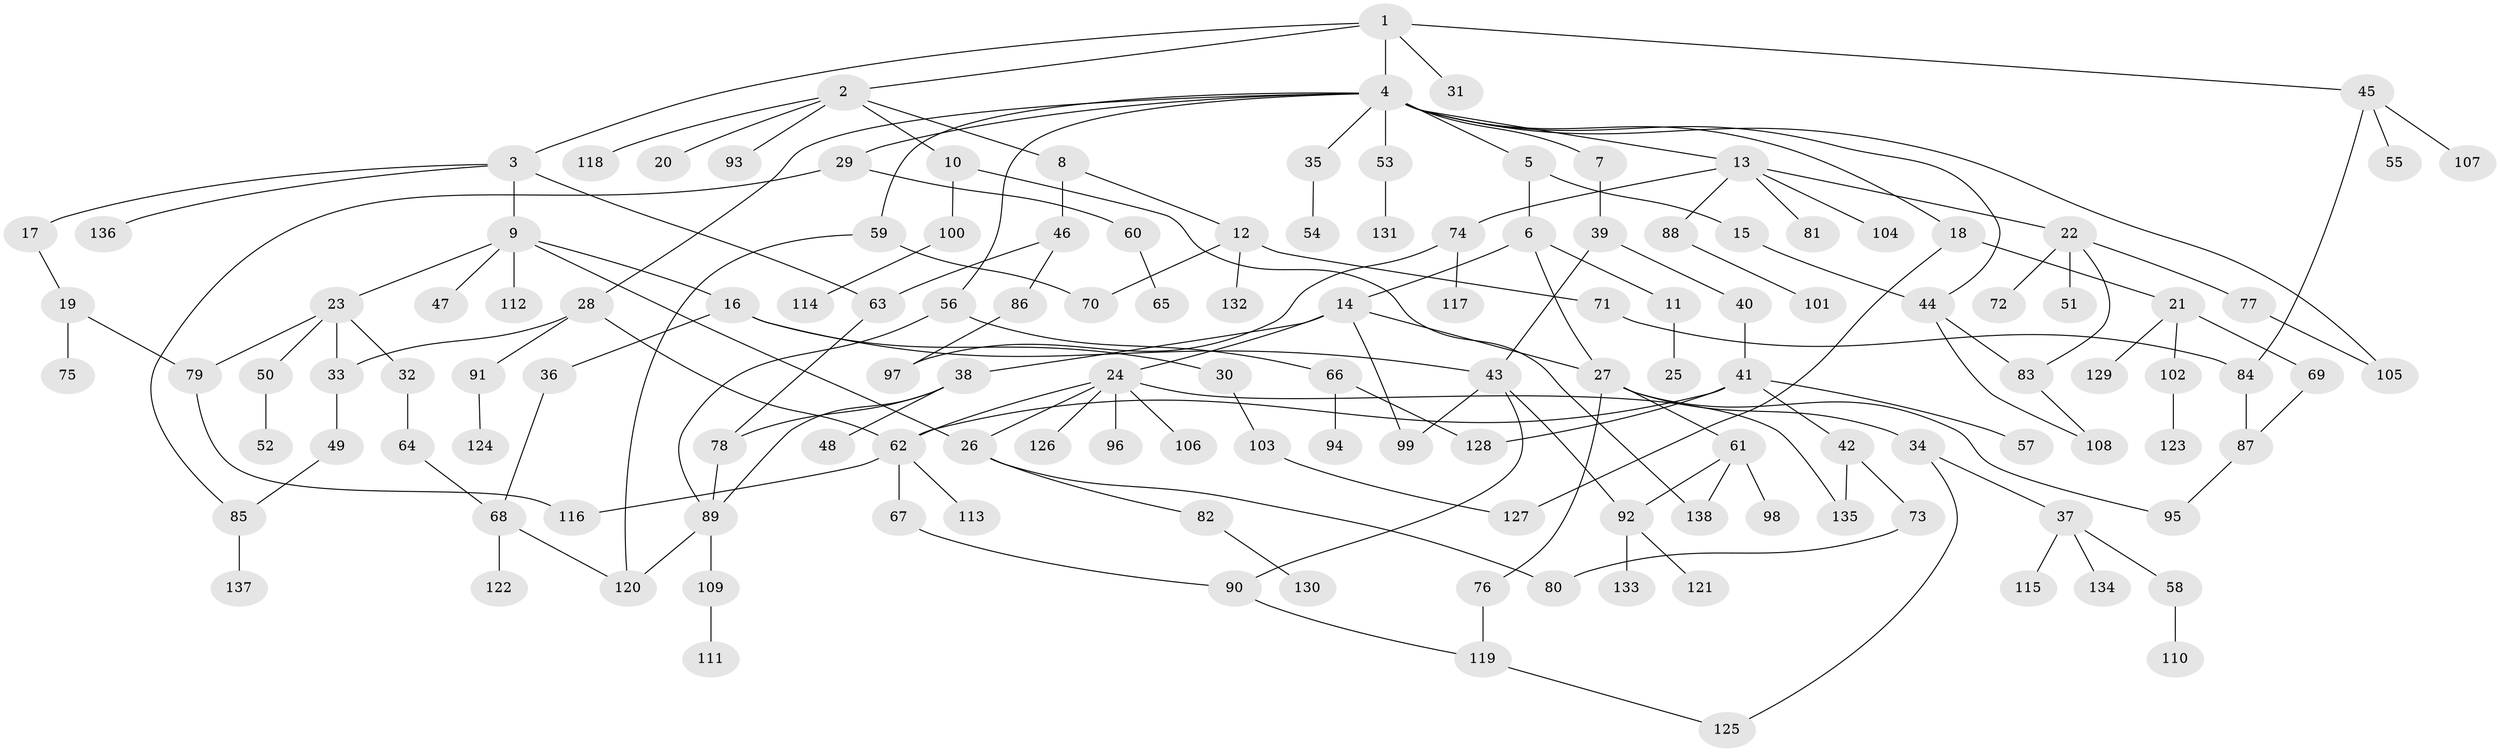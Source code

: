 // coarse degree distribution, {4: 0.10638297872340426, 5: 0.031914893617021274, 13: 0.010638297872340425, 3: 0.1702127659574468, 2: 0.22340425531914893, 8: 0.02127659574468085, 9: 0.010638297872340425, 7: 0.010638297872340425, 6: 0.031914893617021274, 11: 0.010638297872340425, 1: 0.3723404255319149}
// Generated by graph-tools (version 1.1) at 2025/23/03/03/25 07:23:34]
// undirected, 138 vertices, 172 edges
graph export_dot {
graph [start="1"]
  node [color=gray90,style=filled];
  1;
  2;
  3;
  4;
  5;
  6;
  7;
  8;
  9;
  10;
  11;
  12;
  13;
  14;
  15;
  16;
  17;
  18;
  19;
  20;
  21;
  22;
  23;
  24;
  25;
  26;
  27;
  28;
  29;
  30;
  31;
  32;
  33;
  34;
  35;
  36;
  37;
  38;
  39;
  40;
  41;
  42;
  43;
  44;
  45;
  46;
  47;
  48;
  49;
  50;
  51;
  52;
  53;
  54;
  55;
  56;
  57;
  58;
  59;
  60;
  61;
  62;
  63;
  64;
  65;
  66;
  67;
  68;
  69;
  70;
  71;
  72;
  73;
  74;
  75;
  76;
  77;
  78;
  79;
  80;
  81;
  82;
  83;
  84;
  85;
  86;
  87;
  88;
  89;
  90;
  91;
  92;
  93;
  94;
  95;
  96;
  97;
  98;
  99;
  100;
  101;
  102;
  103;
  104;
  105;
  106;
  107;
  108;
  109;
  110;
  111;
  112;
  113;
  114;
  115;
  116;
  117;
  118;
  119;
  120;
  121;
  122;
  123;
  124;
  125;
  126;
  127;
  128;
  129;
  130;
  131;
  132;
  133;
  134;
  135;
  136;
  137;
  138;
  1 -- 2;
  1 -- 3;
  1 -- 4;
  1 -- 31;
  1 -- 45;
  2 -- 8;
  2 -- 10;
  2 -- 20;
  2 -- 93;
  2 -- 118;
  3 -- 9;
  3 -- 17;
  3 -- 136;
  3 -- 63;
  4 -- 5;
  4 -- 7;
  4 -- 13;
  4 -- 18;
  4 -- 28;
  4 -- 29;
  4 -- 35;
  4 -- 53;
  4 -- 56;
  4 -- 59;
  4 -- 105;
  4 -- 44;
  5 -- 6;
  5 -- 15;
  6 -- 11;
  6 -- 14;
  6 -- 27;
  7 -- 39;
  8 -- 12;
  8 -- 46;
  9 -- 16;
  9 -- 23;
  9 -- 26;
  9 -- 47;
  9 -- 112;
  10 -- 100;
  10 -- 138;
  11 -- 25;
  12 -- 71;
  12 -- 132;
  12 -- 70;
  13 -- 22;
  13 -- 74;
  13 -- 81;
  13 -- 88;
  13 -- 104;
  14 -- 24;
  14 -- 38;
  14 -- 27;
  14 -- 99;
  15 -- 44;
  16 -- 30;
  16 -- 36;
  16 -- 43;
  17 -- 19;
  18 -- 21;
  18 -- 127;
  19 -- 75;
  19 -- 79;
  21 -- 69;
  21 -- 102;
  21 -- 129;
  22 -- 51;
  22 -- 72;
  22 -- 77;
  22 -- 83;
  23 -- 32;
  23 -- 33;
  23 -- 50;
  23 -- 79;
  24 -- 62;
  24 -- 96;
  24 -- 106;
  24 -- 126;
  24 -- 135;
  24 -- 26;
  26 -- 82;
  26 -- 80;
  27 -- 34;
  27 -- 61;
  27 -- 76;
  27 -- 95;
  28 -- 91;
  28 -- 33;
  28 -- 62;
  29 -- 60;
  29 -- 85;
  30 -- 103;
  32 -- 64;
  33 -- 49;
  34 -- 37;
  34 -- 125;
  35 -- 54;
  36 -- 68;
  37 -- 58;
  37 -- 115;
  37 -- 134;
  38 -- 48;
  38 -- 78;
  38 -- 89;
  39 -- 40;
  39 -- 43;
  40 -- 41;
  41 -- 42;
  41 -- 57;
  41 -- 62;
  41 -- 128;
  42 -- 73;
  42 -- 135;
  43 -- 99;
  43 -- 90;
  43 -- 92;
  44 -- 83;
  44 -- 108;
  45 -- 55;
  45 -- 107;
  45 -- 84;
  46 -- 63;
  46 -- 86;
  49 -- 85;
  50 -- 52;
  53 -- 131;
  56 -- 66;
  56 -- 89;
  58 -- 110;
  59 -- 70;
  59 -- 120;
  60 -- 65;
  61 -- 92;
  61 -- 98;
  61 -- 138;
  62 -- 67;
  62 -- 113;
  62 -- 116;
  63 -- 78;
  64 -- 68;
  66 -- 94;
  66 -- 128;
  67 -- 90;
  68 -- 122;
  68 -- 120;
  69 -- 87;
  71 -- 84;
  73 -- 80;
  74 -- 117;
  74 -- 97;
  76 -- 119;
  77 -- 105;
  78 -- 89;
  79 -- 116;
  82 -- 130;
  83 -- 108;
  84 -- 87;
  85 -- 137;
  86 -- 97;
  87 -- 95;
  88 -- 101;
  89 -- 109;
  89 -- 120;
  90 -- 119;
  91 -- 124;
  92 -- 121;
  92 -- 133;
  100 -- 114;
  102 -- 123;
  103 -- 127;
  109 -- 111;
  119 -- 125;
}
